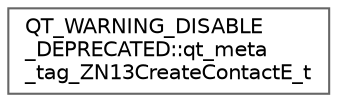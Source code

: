 digraph "Graphical Class Hierarchy"
{
 // LATEX_PDF_SIZE
  bgcolor="transparent";
  edge [fontname=Helvetica,fontsize=10,labelfontname=Helvetica,labelfontsize=10];
  node [fontname=Helvetica,fontsize=10,shape=box,height=0.2,width=0.4];
  rankdir="LR";
  Node0 [id="Node000000",label="QT_WARNING_DISABLE\l_DEPRECATED::qt_meta\l_tag_ZN13CreateContactE_t",height=0.2,width=0.4,color="grey40", fillcolor="white", style="filled",URL="$structQT__WARNING__DISABLE__DEPRECATED_1_1qt__meta__tag__ZN13CreateContactE__t.html",tooltip=" "];
}

